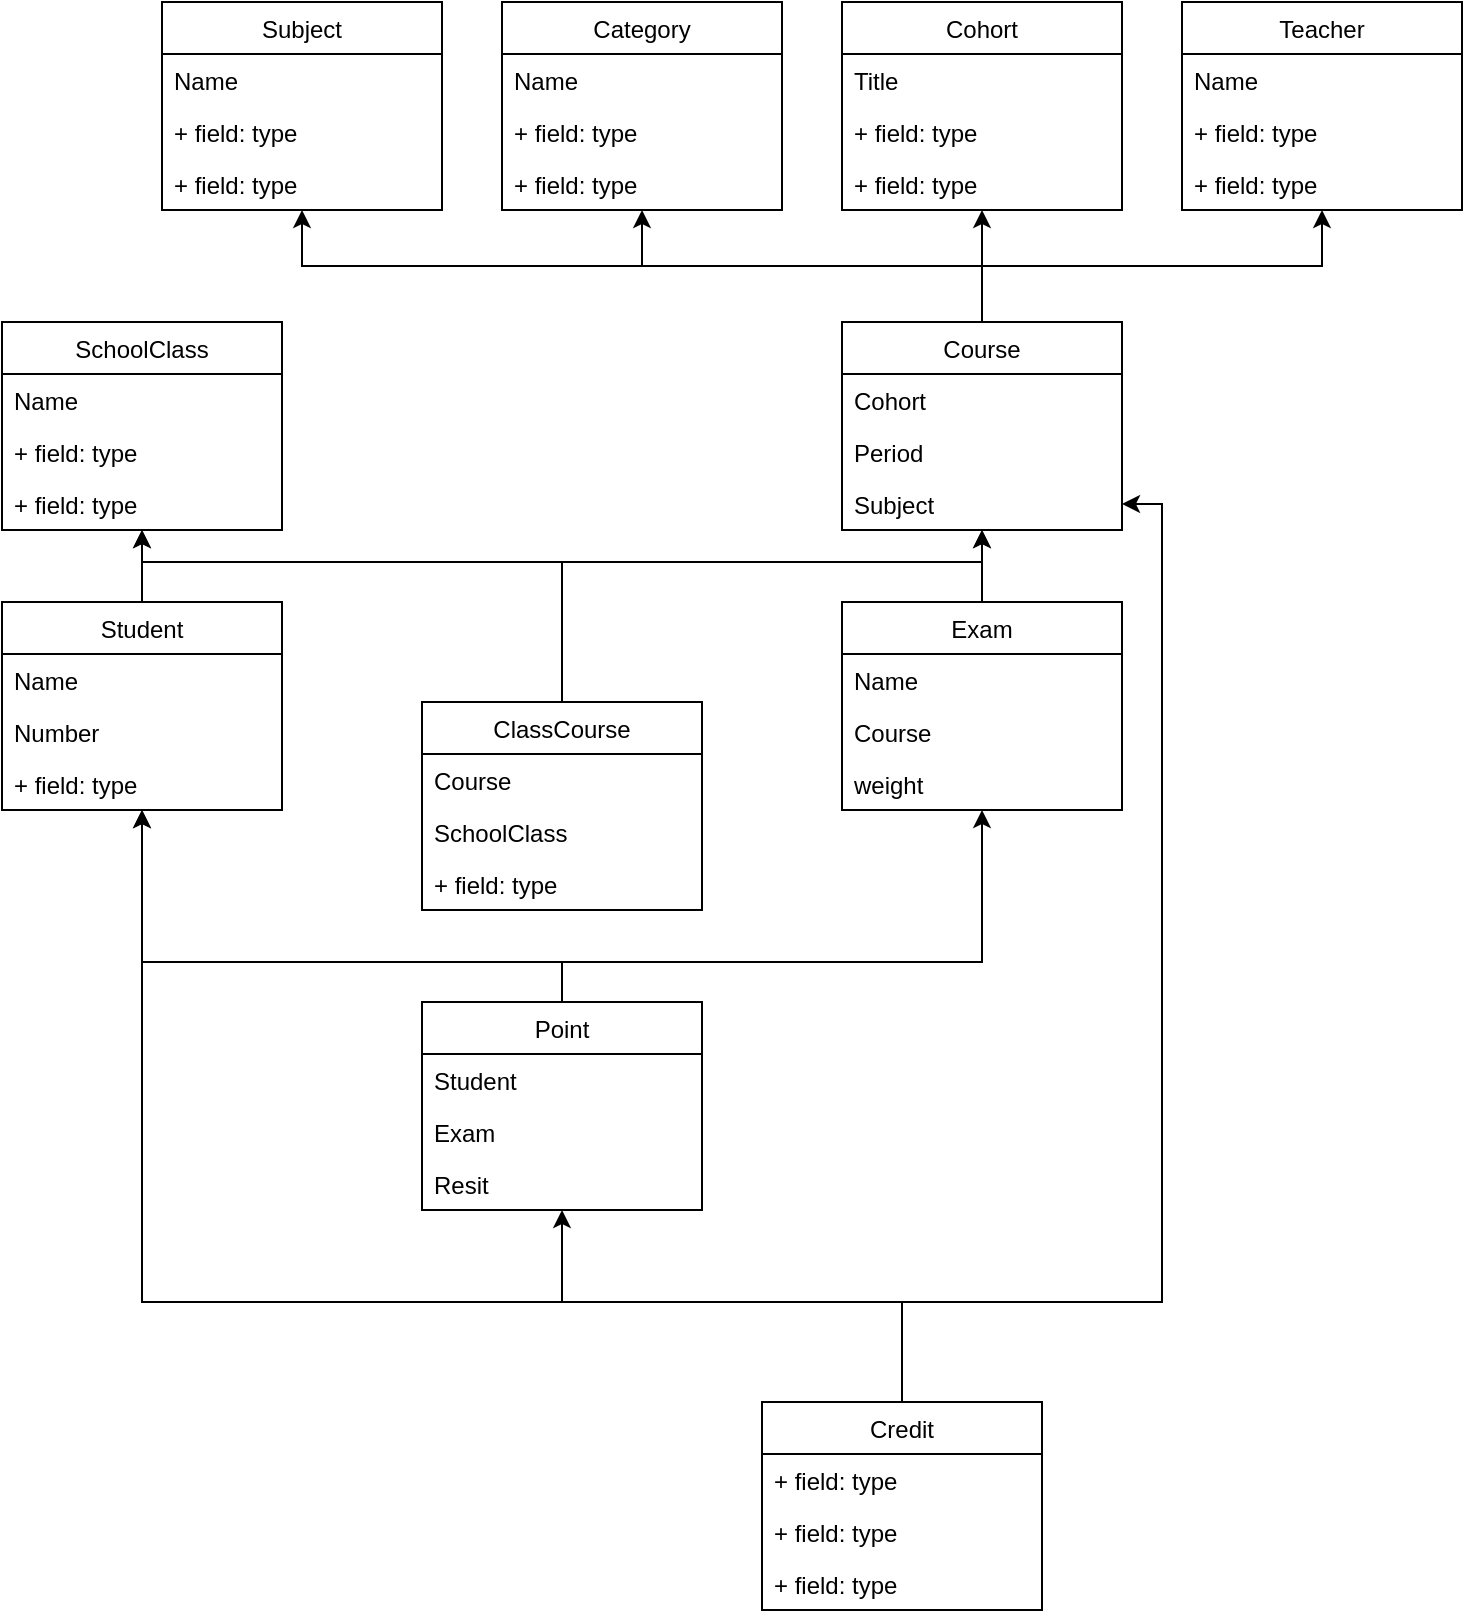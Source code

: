 <mxfile version="12.7.4" type="device"><diagram id="Pcpu68eB7kd0KXuE04rD" name="Page-1"><mxGraphModel dx="1422" dy="791" grid="1" gridSize="10" guides="1" tooltips="1" connect="1" arrows="1" fold="1" page="1" pageScale="1" pageWidth="827" pageHeight="1169" math="0" shadow="0"><root><mxCell id="0"/><mxCell id="1" parent="0"/><mxCell id="5LIi5CY5mvutYvRIe5SI-1" value="SchoolClass" style="swimlane;fontStyle=0;childLayout=stackLayout;horizontal=1;startSize=26;fillColor=none;horizontalStack=0;resizeParent=1;resizeParentMax=0;resizeLast=0;collapsible=1;marginBottom=0;" parent="1" vertex="1"><mxGeometry x="70" y="300" width="140" height="104" as="geometry"/></mxCell><mxCell id="5LIi5CY5mvutYvRIe5SI-2" value="Name" style="text;strokeColor=none;fillColor=none;align=left;verticalAlign=top;spacingLeft=4;spacingRight=4;overflow=hidden;rotatable=0;points=[[0,0.5],[1,0.5]];portConstraint=eastwest;" parent="5LIi5CY5mvutYvRIe5SI-1" vertex="1"><mxGeometry y="26" width="140" height="26" as="geometry"/></mxCell><mxCell id="5LIi5CY5mvutYvRIe5SI-3" value="+ field: type" style="text;strokeColor=none;fillColor=none;align=left;verticalAlign=top;spacingLeft=4;spacingRight=4;overflow=hidden;rotatable=0;points=[[0,0.5],[1,0.5]];portConstraint=eastwest;" parent="5LIi5CY5mvutYvRIe5SI-1" vertex="1"><mxGeometry y="52" width="140" height="26" as="geometry"/></mxCell><mxCell id="5LIi5CY5mvutYvRIe5SI-4" value="+ field: type" style="text;strokeColor=none;fillColor=none;align=left;verticalAlign=top;spacingLeft=4;spacingRight=4;overflow=hidden;rotatable=0;points=[[0,0.5],[1,0.5]];portConstraint=eastwest;" parent="5LIi5CY5mvutYvRIe5SI-1" vertex="1"><mxGeometry y="78" width="140" height="26" as="geometry"/></mxCell><mxCell id="5LIi5CY5mvutYvRIe5SI-42" style="edgeStyle=orthogonalEdgeStyle;rounded=0;orthogonalLoop=1;jettySize=auto;html=1;exitX=0.5;exitY=0;exitDx=0;exitDy=0;entryX=0.5;entryY=1;entryDx=0;entryDy=0;" parent="1" source="5LIi5CY5mvutYvRIe5SI-5" target="5LIi5CY5mvutYvRIe5SI-1" edge="1"><mxGeometry relative="1" as="geometry"/></mxCell><mxCell id="5LIi5CY5mvutYvRIe5SI-5" value="Student" style="swimlane;fontStyle=0;childLayout=stackLayout;horizontal=1;startSize=26;fillColor=none;horizontalStack=0;resizeParent=1;resizeParentMax=0;resizeLast=0;collapsible=1;marginBottom=0;" parent="1" vertex="1"><mxGeometry x="70" y="440" width="140" height="104" as="geometry"/></mxCell><mxCell id="5LIi5CY5mvutYvRIe5SI-6" value="Name" style="text;strokeColor=none;fillColor=none;align=left;verticalAlign=top;spacingLeft=4;spacingRight=4;overflow=hidden;rotatable=0;points=[[0,0.5],[1,0.5]];portConstraint=eastwest;" parent="5LIi5CY5mvutYvRIe5SI-5" vertex="1"><mxGeometry y="26" width="140" height="26" as="geometry"/></mxCell><mxCell id="5LIi5CY5mvutYvRIe5SI-7" value="Number" style="text;strokeColor=none;fillColor=none;align=left;verticalAlign=top;spacingLeft=4;spacingRight=4;overflow=hidden;rotatable=0;points=[[0,0.5],[1,0.5]];portConstraint=eastwest;" parent="5LIi5CY5mvutYvRIe5SI-5" vertex="1"><mxGeometry y="52" width="140" height="26" as="geometry"/></mxCell><mxCell id="5LIi5CY5mvutYvRIe5SI-8" value="+ field: type" style="text;strokeColor=none;fillColor=none;align=left;verticalAlign=top;spacingLeft=4;spacingRight=4;overflow=hidden;rotatable=0;points=[[0,0.5],[1,0.5]];portConstraint=eastwest;" parent="5LIi5CY5mvutYvRIe5SI-5" vertex="1"><mxGeometry y="78" width="140" height="26" as="geometry"/></mxCell><mxCell id="5LIi5CY5mvutYvRIe5SI-36" style="edgeStyle=orthogonalEdgeStyle;rounded=0;orthogonalLoop=1;jettySize=auto;html=1;exitX=0.5;exitY=0;exitDx=0;exitDy=0;entryX=0.5;entryY=1;entryDx=0;entryDy=0;" parent="1" source="5LIi5CY5mvutYvRIe5SI-9" target="5LIi5CY5mvutYvRIe5SI-17" edge="1"><mxGeometry relative="1" as="geometry"/></mxCell><mxCell id="5LIi5CY5mvutYvRIe5SI-37" style="edgeStyle=orthogonalEdgeStyle;rounded=0;orthogonalLoop=1;jettySize=auto;html=1;exitX=0.5;exitY=0;exitDx=0;exitDy=0;entryX=0.5;entryY=1;entryDx=0;entryDy=0;" parent="1" source="5LIi5CY5mvutYvRIe5SI-9" target="5LIi5CY5mvutYvRIe5SI-21" edge="1"><mxGeometry relative="1" as="geometry"/></mxCell><mxCell id="5ThdcHLhP1NkedNUJGIP-5" style="edgeStyle=orthogonalEdgeStyle;rounded=0;orthogonalLoop=1;jettySize=auto;html=1;exitX=0.5;exitY=0;exitDx=0;exitDy=0;entryX=0.5;entryY=1;entryDx=0;entryDy=0;" edge="1" parent="1" source="5LIi5CY5mvutYvRIe5SI-9" target="5ThdcHLhP1NkedNUJGIP-1"><mxGeometry relative="1" as="geometry"/></mxCell><mxCell id="5ThdcHLhP1NkedNUJGIP-10" style="edgeStyle=orthogonalEdgeStyle;rounded=0;orthogonalLoop=1;jettySize=auto;html=1;exitX=0.5;exitY=0;exitDx=0;exitDy=0;entryX=0.5;entryY=1;entryDx=0;entryDy=0;" edge="1" parent="1" source="5LIi5CY5mvutYvRIe5SI-9" target="5ThdcHLhP1NkedNUJGIP-6"><mxGeometry relative="1" as="geometry"/></mxCell><mxCell id="5LIi5CY5mvutYvRIe5SI-9" value="Course" style="swimlane;fontStyle=0;childLayout=stackLayout;horizontal=1;startSize=26;fillColor=none;horizontalStack=0;resizeParent=1;resizeParentMax=0;resizeLast=0;collapsible=1;marginBottom=0;" parent="1" vertex="1"><mxGeometry x="490" y="300" width="140" height="104" as="geometry"/></mxCell><mxCell id="5LIi5CY5mvutYvRIe5SI-10" value="Cohort" style="text;strokeColor=none;fillColor=none;align=left;verticalAlign=top;spacingLeft=4;spacingRight=4;overflow=hidden;rotatable=0;points=[[0,0.5],[1,0.5]];portConstraint=eastwest;" parent="5LIi5CY5mvutYvRIe5SI-9" vertex="1"><mxGeometry y="26" width="140" height="26" as="geometry"/></mxCell><mxCell id="5LIi5CY5mvutYvRIe5SI-11" value="Period" style="text;strokeColor=none;fillColor=none;align=left;verticalAlign=top;spacingLeft=4;spacingRight=4;overflow=hidden;rotatable=0;points=[[0,0.5],[1,0.5]];portConstraint=eastwest;" parent="5LIi5CY5mvutYvRIe5SI-9" vertex="1"><mxGeometry y="52" width="140" height="26" as="geometry"/></mxCell><mxCell id="5LIi5CY5mvutYvRIe5SI-12" value="Subject" style="text;strokeColor=none;fillColor=none;align=left;verticalAlign=top;spacingLeft=4;spacingRight=4;overflow=hidden;rotatable=0;points=[[0,0.5],[1,0.5]];portConstraint=eastwest;" parent="5LIi5CY5mvutYvRIe5SI-9" vertex="1"><mxGeometry y="78" width="140" height="26" as="geometry"/></mxCell><mxCell id="5LIi5CY5mvutYvRIe5SI-40" style="edgeStyle=orthogonalEdgeStyle;rounded=0;orthogonalLoop=1;jettySize=auto;html=1;exitX=0.5;exitY=0;exitDx=0;exitDy=0;entryX=0.5;entryY=1;entryDx=0;entryDy=0;" parent="1" source="5LIi5CY5mvutYvRIe5SI-13" target="5LIi5CY5mvutYvRIe5SI-9" edge="1"><mxGeometry relative="1" as="geometry"><Array as="points"><mxPoint x="350" y="420"/><mxPoint x="560" y="420"/></Array></mxGeometry></mxCell><mxCell id="5LIi5CY5mvutYvRIe5SI-41" style="edgeStyle=orthogonalEdgeStyle;rounded=0;orthogonalLoop=1;jettySize=auto;html=1;exitX=0.5;exitY=0;exitDx=0;exitDy=0;entryX=0.5;entryY=1;entryDx=0;entryDy=0;" parent="1" source="5LIi5CY5mvutYvRIe5SI-13" target="5LIi5CY5mvutYvRIe5SI-1" edge="1"><mxGeometry relative="1" as="geometry"><Array as="points"><mxPoint x="350" y="420"/><mxPoint x="140" y="420"/></Array></mxGeometry></mxCell><mxCell id="5LIi5CY5mvutYvRIe5SI-13" value="ClassCourse" style="swimlane;fontStyle=0;childLayout=stackLayout;horizontal=1;startSize=26;fillColor=none;horizontalStack=0;resizeParent=1;resizeParentMax=0;resizeLast=0;collapsible=1;marginBottom=0;" parent="1" vertex="1"><mxGeometry x="280" y="490" width="140" height="104" as="geometry"/></mxCell><mxCell id="5LIi5CY5mvutYvRIe5SI-14" value="Course" style="text;strokeColor=none;fillColor=none;align=left;verticalAlign=top;spacingLeft=4;spacingRight=4;overflow=hidden;rotatable=0;points=[[0,0.5],[1,0.5]];portConstraint=eastwest;" parent="5LIi5CY5mvutYvRIe5SI-13" vertex="1"><mxGeometry y="26" width="140" height="26" as="geometry"/></mxCell><mxCell id="5LIi5CY5mvutYvRIe5SI-15" value="SchoolClass" style="text;strokeColor=none;fillColor=none;align=left;verticalAlign=top;spacingLeft=4;spacingRight=4;overflow=hidden;rotatable=0;points=[[0,0.5],[1,0.5]];portConstraint=eastwest;" parent="5LIi5CY5mvutYvRIe5SI-13" vertex="1"><mxGeometry y="52" width="140" height="26" as="geometry"/></mxCell><mxCell id="5LIi5CY5mvutYvRIe5SI-16" value="+ field: type" style="text;strokeColor=none;fillColor=none;align=left;verticalAlign=top;spacingLeft=4;spacingRight=4;overflow=hidden;rotatable=0;points=[[0,0.5],[1,0.5]];portConstraint=eastwest;" parent="5LIi5CY5mvutYvRIe5SI-13" vertex="1"><mxGeometry y="78" width="140" height="26" as="geometry"/></mxCell><mxCell id="5LIi5CY5mvutYvRIe5SI-17" value="Cohort" style="swimlane;fontStyle=0;childLayout=stackLayout;horizontal=1;startSize=26;fillColor=none;horizontalStack=0;resizeParent=1;resizeParentMax=0;resizeLast=0;collapsible=1;marginBottom=0;" parent="1" vertex="1"><mxGeometry x="490" y="140" width="140" height="104" as="geometry"/></mxCell><mxCell id="5LIi5CY5mvutYvRIe5SI-18" value="Title" style="text;strokeColor=none;fillColor=none;align=left;verticalAlign=top;spacingLeft=4;spacingRight=4;overflow=hidden;rotatable=0;points=[[0,0.5],[1,0.5]];portConstraint=eastwest;" parent="5LIi5CY5mvutYvRIe5SI-17" vertex="1"><mxGeometry y="26" width="140" height="26" as="geometry"/></mxCell><mxCell id="5LIi5CY5mvutYvRIe5SI-19" value="+ field: type" style="text;strokeColor=none;fillColor=none;align=left;verticalAlign=top;spacingLeft=4;spacingRight=4;overflow=hidden;rotatable=0;points=[[0,0.5],[1,0.5]];portConstraint=eastwest;" parent="5LIi5CY5mvutYvRIe5SI-17" vertex="1"><mxGeometry y="52" width="140" height="26" as="geometry"/></mxCell><mxCell id="5LIi5CY5mvutYvRIe5SI-20" value="+ field: type" style="text;strokeColor=none;fillColor=none;align=left;verticalAlign=top;spacingLeft=4;spacingRight=4;overflow=hidden;rotatable=0;points=[[0,0.5],[1,0.5]];portConstraint=eastwest;" parent="5LIi5CY5mvutYvRIe5SI-17" vertex="1"><mxGeometry y="78" width="140" height="26" as="geometry"/></mxCell><mxCell id="5LIi5CY5mvutYvRIe5SI-21" value="Teacher" style="swimlane;fontStyle=0;childLayout=stackLayout;horizontal=1;startSize=26;fillColor=none;horizontalStack=0;resizeParent=1;resizeParentMax=0;resizeLast=0;collapsible=1;marginBottom=0;" parent="1" vertex="1"><mxGeometry x="660" y="140" width="140" height="104" as="geometry"/></mxCell><mxCell id="5LIi5CY5mvutYvRIe5SI-22" value="Name" style="text;strokeColor=none;fillColor=none;align=left;verticalAlign=top;spacingLeft=4;spacingRight=4;overflow=hidden;rotatable=0;points=[[0,0.5],[1,0.5]];portConstraint=eastwest;" parent="5LIi5CY5mvutYvRIe5SI-21" vertex="1"><mxGeometry y="26" width="140" height="26" as="geometry"/></mxCell><mxCell id="5LIi5CY5mvutYvRIe5SI-23" value="+ field: type" style="text;strokeColor=none;fillColor=none;align=left;verticalAlign=top;spacingLeft=4;spacingRight=4;overflow=hidden;rotatable=0;points=[[0,0.5],[1,0.5]];portConstraint=eastwest;" parent="5LIi5CY5mvutYvRIe5SI-21" vertex="1"><mxGeometry y="52" width="140" height="26" as="geometry"/></mxCell><mxCell id="5LIi5CY5mvutYvRIe5SI-24" value="+ field: type" style="text;strokeColor=none;fillColor=none;align=left;verticalAlign=top;spacingLeft=4;spacingRight=4;overflow=hidden;rotatable=0;points=[[0,0.5],[1,0.5]];portConstraint=eastwest;" parent="5LIi5CY5mvutYvRIe5SI-21" vertex="1"><mxGeometry y="78" width="140" height="26" as="geometry"/></mxCell><mxCell id="5LIi5CY5mvutYvRIe5SI-33" style="edgeStyle=orthogonalEdgeStyle;rounded=0;orthogonalLoop=1;jettySize=auto;html=1;exitX=0.5;exitY=0;exitDx=0;exitDy=0;entryX=0.5;entryY=1;entryDx=0;entryDy=0;" parent="1" source="5LIi5CY5mvutYvRIe5SI-25" target="5LIi5CY5mvutYvRIe5SI-29" edge="1"><mxGeometry relative="1" as="geometry"><Array as="points"><mxPoint x="350" y="620"/><mxPoint x="560" y="620"/></Array></mxGeometry></mxCell><mxCell id="5LIi5CY5mvutYvRIe5SI-43" style="edgeStyle=orthogonalEdgeStyle;rounded=0;orthogonalLoop=1;jettySize=auto;html=1;exitX=0.5;exitY=0;exitDx=0;exitDy=0;entryX=0.5;entryY=1;entryDx=0;entryDy=0;" parent="1" source="5LIi5CY5mvutYvRIe5SI-25" target="5LIi5CY5mvutYvRIe5SI-5" edge="1"><mxGeometry relative="1" as="geometry"><Array as="points"><mxPoint x="350" y="620"/><mxPoint x="140" y="620"/></Array></mxGeometry></mxCell><mxCell id="5LIi5CY5mvutYvRIe5SI-25" value="Point" style="swimlane;fontStyle=0;childLayout=stackLayout;horizontal=1;startSize=26;fillColor=none;horizontalStack=0;resizeParent=1;resizeParentMax=0;resizeLast=0;collapsible=1;marginBottom=0;" parent="1" vertex="1"><mxGeometry x="280" y="640" width="140" height="104" as="geometry"/></mxCell><mxCell id="5LIi5CY5mvutYvRIe5SI-26" value="Student" style="text;strokeColor=none;fillColor=none;align=left;verticalAlign=top;spacingLeft=4;spacingRight=4;overflow=hidden;rotatable=0;points=[[0,0.5],[1,0.5]];portConstraint=eastwest;" parent="5LIi5CY5mvutYvRIe5SI-25" vertex="1"><mxGeometry y="26" width="140" height="26" as="geometry"/></mxCell><mxCell id="5LIi5CY5mvutYvRIe5SI-27" value="Exam" style="text;strokeColor=none;fillColor=none;align=left;verticalAlign=top;spacingLeft=4;spacingRight=4;overflow=hidden;rotatable=0;points=[[0,0.5],[1,0.5]];portConstraint=eastwest;" parent="5LIi5CY5mvutYvRIe5SI-25" vertex="1"><mxGeometry y="52" width="140" height="26" as="geometry"/></mxCell><mxCell id="5LIi5CY5mvutYvRIe5SI-28" value="Resit" style="text;strokeColor=none;fillColor=none;align=left;verticalAlign=top;spacingLeft=4;spacingRight=4;overflow=hidden;rotatable=0;points=[[0,0.5],[1,0.5]];portConstraint=eastwest;" parent="5LIi5CY5mvutYvRIe5SI-25" vertex="1"><mxGeometry y="78" width="140" height="26" as="geometry"/></mxCell><mxCell id="5LIi5CY5mvutYvRIe5SI-35" style="edgeStyle=orthogonalEdgeStyle;rounded=0;orthogonalLoop=1;jettySize=auto;html=1;exitX=0.5;exitY=0;exitDx=0;exitDy=0;entryX=0.5;entryY=1;entryDx=0;entryDy=0;" parent="1" source="5LIi5CY5mvutYvRIe5SI-29" target="5LIi5CY5mvutYvRIe5SI-9" edge="1"><mxGeometry relative="1" as="geometry"/></mxCell><mxCell id="5LIi5CY5mvutYvRIe5SI-29" value="Exam" style="swimlane;fontStyle=0;childLayout=stackLayout;horizontal=1;startSize=26;fillColor=none;horizontalStack=0;resizeParent=1;resizeParentMax=0;resizeLast=0;collapsible=1;marginBottom=0;" parent="1" vertex="1"><mxGeometry x="490" y="440" width="140" height="104" as="geometry"/></mxCell><mxCell id="5LIi5CY5mvutYvRIe5SI-30" value="Name" style="text;strokeColor=none;fillColor=none;align=left;verticalAlign=top;spacingLeft=4;spacingRight=4;overflow=hidden;rotatable=0;points=[[0,0.5],[1,0.5]];portConstraint=eastwest;" parent="5LIi5CY5mvutYvRIe5SI-29" vertex="1"><mxGeometry y="26" width="140" height="26" as="geometry"/></mxCell><mxCell id="5LIi5CY5mvutYvRIe5SI-31" value="Course" style="text;strokeColor=none;fillColor=none;align=left;verticalAlign=top;spacingLeft=4;spacingRight=4;overflow=hidden;rotatable=0;points=[[0,0.5],[1,0.5]];portConstraint=eastwest;" parent="5LIi5CY5mvutYvRIe5SI-29" vertex="1"><mxGeometry y="52" width="140" height="26" as="geometry"/></mxCell><mxCell id="5LIi5CY5mvutYvRIe5SI-32" value="weight" style="text;strokeColor=none;fillColor=none;align=left;verticalAlign=top;spacingLeft=4;spacingRight=4;overflow=hidden;rotatable=0;points=[[0,0.5],[1,0.5]];portConstraint=eastwest;" parent="5LIi5CY5mvutYvRIe5SI-29" vertex="1"><mxGeometry y="78" width="140" height="26" as="geometry"/></mxCell><mxCell id="5ThdcHLhP1NkedNUJGIP-1" value="Category" style="swimlane;fontStyle=0;childLayout=stackLayout;horizontal=1;startSize=26;fillColor=none;horizontalStack=0;resizeParent=1;resizeParentMax=0;resizeLast=0;collapsible=1;marginBottom=0;" vertex="1" parent="1"><mxGeometry x="320" y="140" width="140" height="104" as="geometry"/></mxCell><mxCell id="5ThdcHLhP1NkedNUJGIP-2" value="Name" style="text;strokeColor=none;fillColor=none;align=left;verticalAlign=top;spacingLeft=4;spacingRight=4;overflow=hidden;rotatable=0;points=[[0,0.5],[1,0.5]];portConstraint=eastwest;" vertex="1" parent="5ThdcHLhP1NkedNUJGIP-1"><mxGeometry y="26" width="140" height="26" as="geometry"/></mxCell><mxCell id="5ThdcHLhP1NkedNUJGIP-3" value="+ field: type" style="text;strokeColor=none;fillColor=none;align=left;verticalAlign=top;spacingLeft=4;spacingRight=4;overflow=hidden;rotatable=0;points=[[0,0.5],[1,0.5]];portConstraint=eastwest;" vertex="1" parent="5ThdcHLhP1NkedNUJGIP-1"><mxGeometry y="52" width="140" height="26" as="geometry"/></mxCell><mxCell id="5ThdcHLhP1NkedNUJGIP-4" value="+ field: type" style="text;strokeColor=none;fillColor=none;align=left;verticalAlign=top;spacingLeft=4;spacingRight=4;overflow=hidden;rotatable=0;points=[[0,0.5],[1,0.5]];portConstraint=eastwest;" vertex="1" parent="5ThdcHLhP1NkedNUJGIP-1"><mxGeometry y="78" width="140" height="26" as="geometry"/></mxCell><mxCell id="5ThdcHLhP1NkedNUJGIP-6" value="Subject" style="swimlane;fontStyle=0;childLayout=stackLayout;horizontal=1;startSize=26;fillColor=none;horizontalStack=0;resizeParent=1;resizeParentMax=0;resizeLast=0;collapsible=1;marginBottom=0;" vertex="1" parent="1"><mxGeometry x="150" y="140" width="140" height="104" as="geometry"/></mxCell><mxCell id="5ThdcHLhP1NkedNUJGIP-7" value="Name" style="text;strokeColor=none;fillColor=none;align=left;verticalAlign=top;spacingLeft=4;spacingRight=4;overflow=hidden;rotatable=0;points=[[0,0.5],[1,0.5]];portConstraint=eastwest;" vertex="1" parent="5ThdcHLhP1NkedNUJGIP-6"><mxGeometry y="26" width="140" height="26" as="geometry"/></mxCell><mxCell id="5ThdcHLhP1NkedNUJGIP-8" value="+ field: type" style="text;strokeColor=none;fillColor=none;align=left;verticalAlign=top;spacingLeft=4;spacingRight=4;overflow=hidden;rotatable=0;points=[[0,0.5],[1,0.5]];portConstraint=eastwest;" vertex="1" parent="5ThdcHLhP1NkedNUJGIP-6"><mxGeometry y="52" width="140" height="26" as="geometry"/></mxCell><mxCell id="5ThdcHLhP1NkedNUJGIP-9" value="+ field: type" style="text;strokeColor=none;fillColor=none;align=left;verticalAlign=top;spacingLeft=4;spacingRight=4;overflow=hidden;rotatable=0;points=[[0,0.5],[1,0.5]];portConstraint=eastwest;" vertex="1" parent="5ThdcHLhP1NkedNUJGIP-6"><mxGeometry y="78" width="140" height="26" as="geometry"/></mxCell><mxCell id="5ThdcHLhP1NkedNUJGIP-15" style="edgeStyle=orthogonalEdgeStyle;rounded=0;orthogonalLoop=1;jettySize=auto;html=1;exitX=0.5;exitY=0;exitDx=0;exitDy=0;entryX=1;entryY=0.5;entryDx=0;entryDy=0;" edge="1" parent="1" source="5ThdcHLhP1NkedNUJGIP-11" target="5LIi5CY5mvutYvRIe5SI-12"><mxGeometry relative="1" as="geometry"><Array as="points"><mxPoint x="520" y="790"/><mxPoint x="650" y="790"/><mxPoint x="650" y="391"/></Array></mxGeometry></mxCell><mxCell id="5ThdcHLhP1NkedNUJGIP-17" style="edgeStyle=orthogonalEdgeStyle;rounded=0;orthogonalLoop=1;jettySize=auto;html=1;exitX=0.5;exitY=0;exitDx=0;exitDy=0;entryX=0.5;entryY=1;entryDx=0;entryDy=0;" edge="1" parent="1" source="5ThdcHLhP1NkedNUJGIP-11" target="5LIi5CY5mvutYvRIe5SI-25"><mxGeometry relative="1" as="geometry"><Array as="points"><mxPoint x="520" y="790"/><mxPoint x="350" y="790"/></Array></mxGeometry></mxCell><mxCell id="5ThdcHLhP1NkedNUJGIP-20" style="edgeStyle=orthogonalEdgeStyle;rounded=0;orthogonalLoop=1;jettySize=auto;html=1;exitX=0.5;exitY=0;exitDx=0;exitDy=0;entryX=0.5;entryY=1;entryDx=0;entryDy=0;" edge="1" parent="1" source="5ThdcHLhP1NkedNUJGIP-11" target="5LIi5CY5mvutYvRIe5SI-5"><mxGeometry relative="1" as="geometry"><Array as="points"><mxPoint x="520" y="790"/><mxPoint x="140" y="790"/></Array></mxGeometry></mxCell><mxCell id="5ThdcHLhP1NkedNUJGIP-11" value="Credit" style="swimlane;fontStyle=0;childLayout=stackLayout;horizontal=1;startSize=26;fillColor=none;horizontalStack=0;resizeParent=1;resizeParentMax=0;resizeLast=0;collapsible=1;marginBottom=0;" vertex="1" parent="1"><mxGeometry x="450" y="840" width="140" height="104" as="geometry"/></mxCell><mxCell id="5ThdcHLhP1NkedNUJGIP-12" value="+ field: type" style="text;strokeColor=none;fillColor=none;align=left;verticalAlign=top;spacingLeft=4;spacingRight=4;overflow=hidden;rotatable=0;points=[[0,0.5],[1,0.5]];portConstraint=eastwest;" vertex="1" parent="5ThdcHLhP1NkedNUJGIP-11"><mxGeometry y="26" width="140" height="26" as="geometry"/></mxCell><mxCell id="5ThdcHLhP1NkedNUJGIP-13" value="+ field: type" style="text;strokeColor=none;fillColor=none;align=left;verticalAlign=top;spacingLeft=4;spacingRight=4;overflow=hidden;rotatable=0;points=[[0,0.5],[1,0.5]];portConstraint=eastwest;" vertex="1" parent="5ThdcHLhP1NkedNUJGIP-11"><mxGeometry y="52" width="140" height="26" as="geometry"/></mxCell><mxCell id="5ThdcHLhP1NkedNUJGIP-14" value="+ field: type" style="text;strokeColor=none;fillColor=none;align=left;verticalAlign=top;spacingLeft=4;spacingRight=4;overflow=hidden;rotatable=0;points=[[0,0.5],[1,0.5]];portConstraint=eastwest;" vertex="1" parent="5ThdcHLhP1NkedNUJGIP-11"><mxGeometry y="78" width="140" height="26" as="geometry"/></mxCell></root></mxGraphModel></diagram></mxfile>